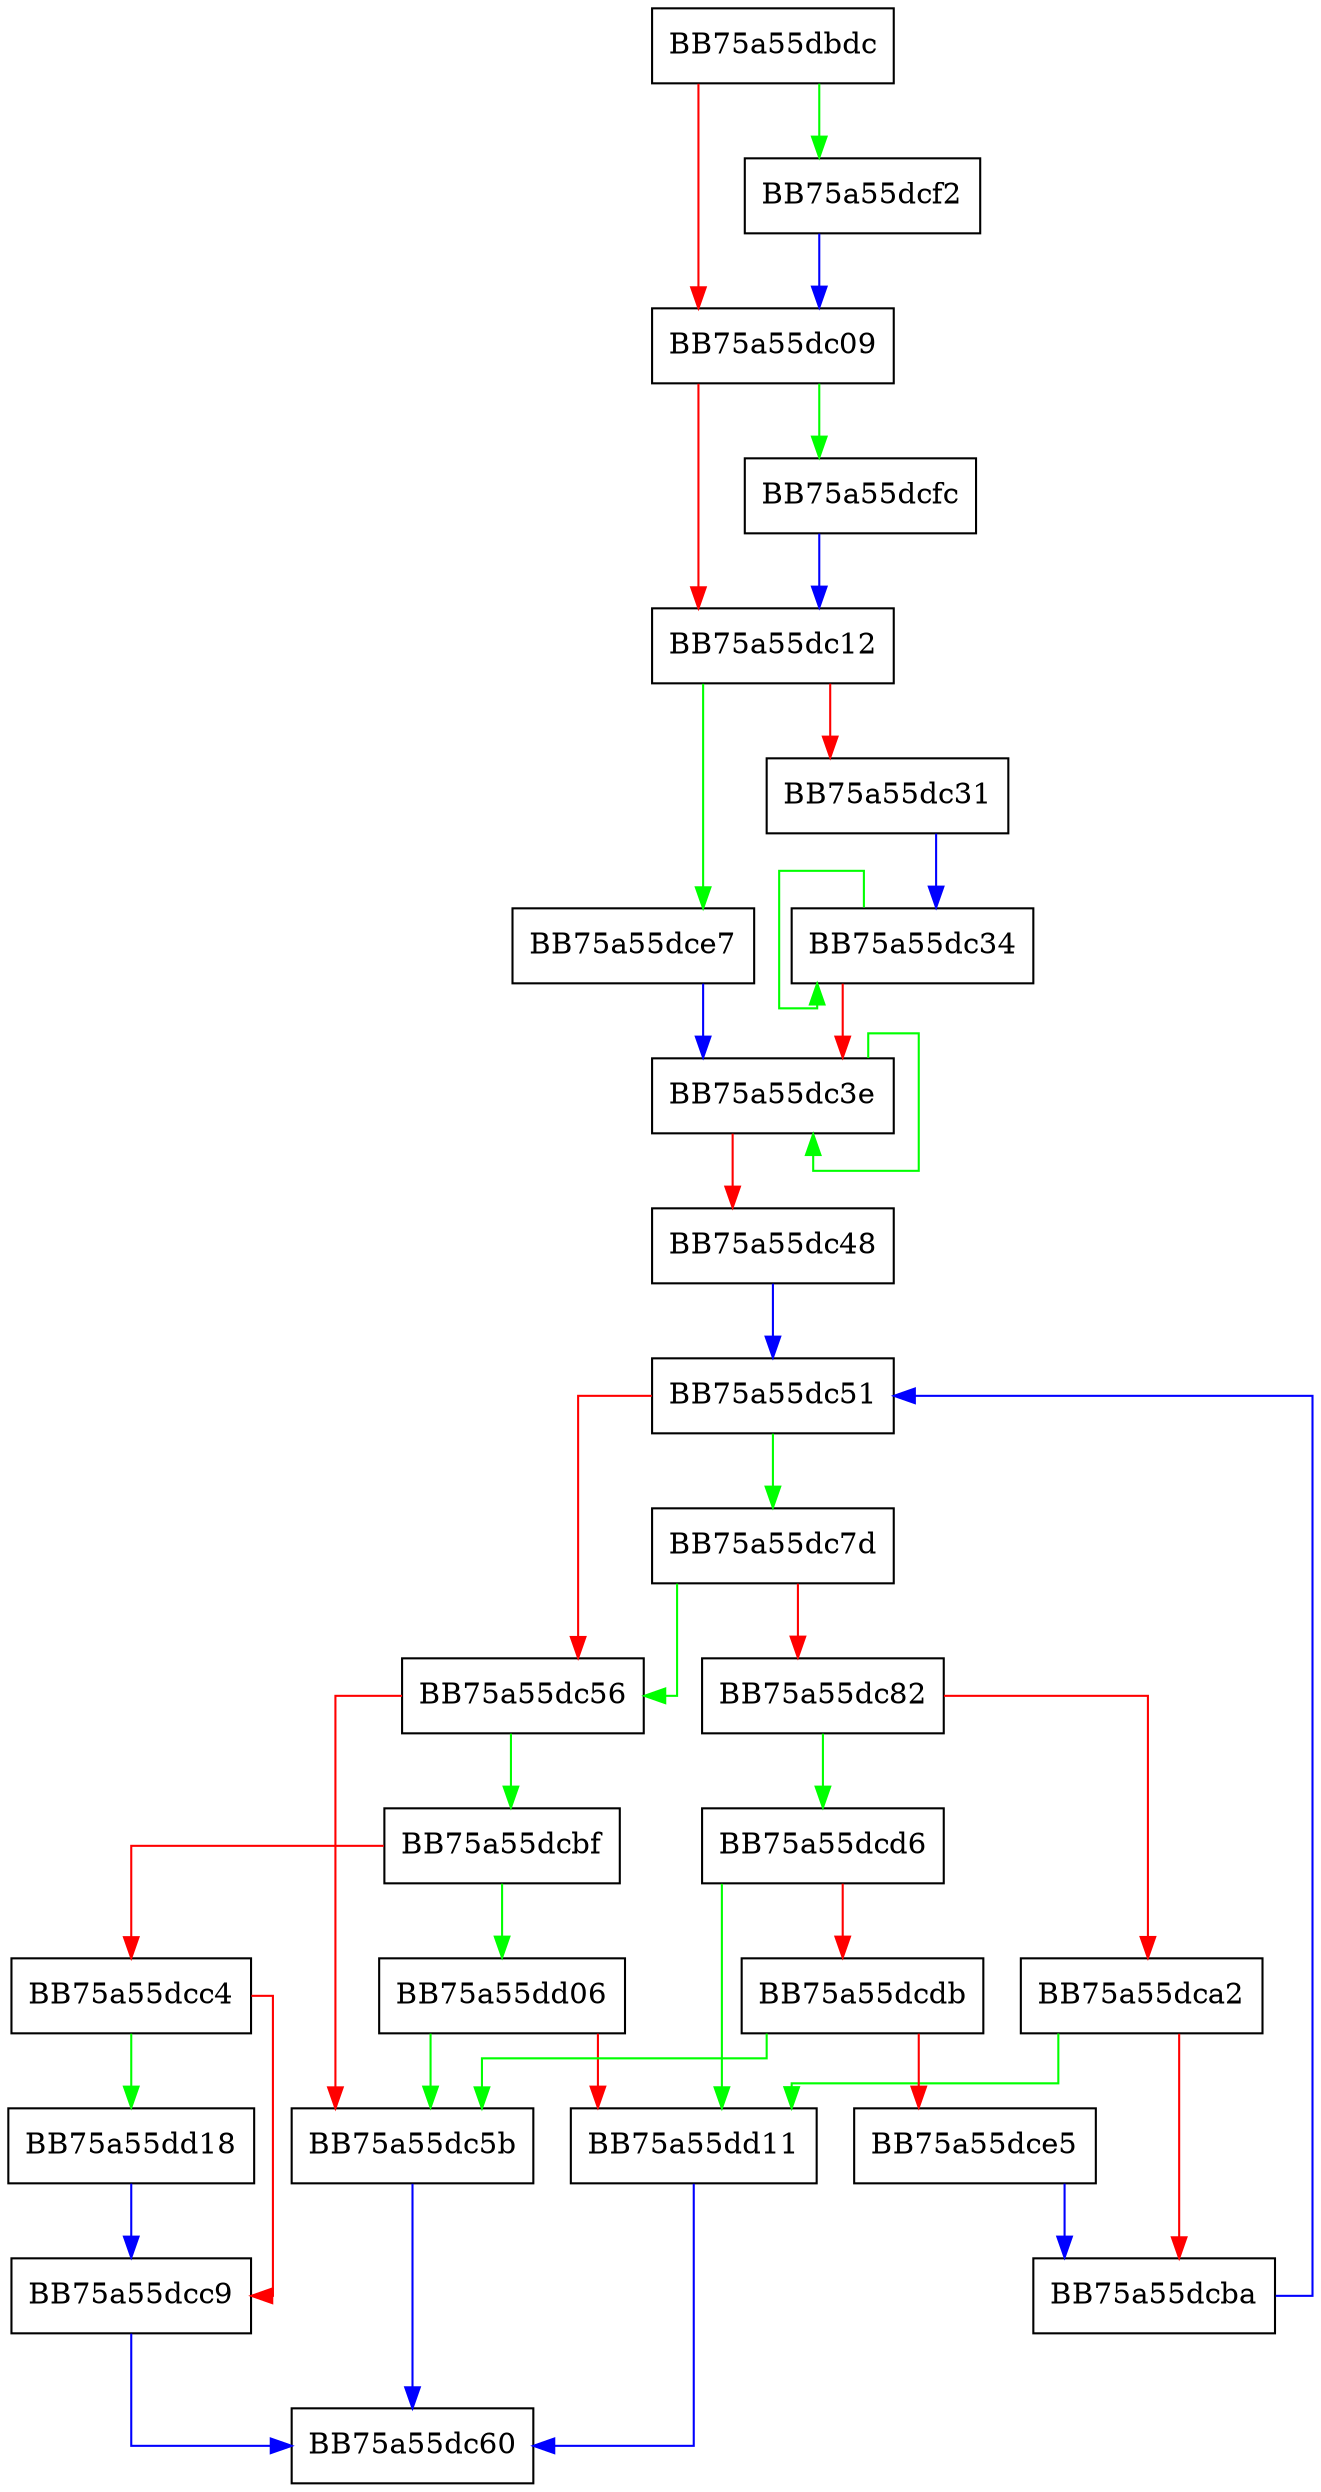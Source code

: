 digraph IsSameFilePath {
  node [shape="box"];
  graph [splines=ortho];
  BB75a55dbdc -> BB75a55dcf2 [color="green"];
  BB75a55dbdc -> BB75a55dc09 [color="red"];
  BB75a55dc09 -> BB75a55dcfc [color="green"];
  BB75a55dc09 -> BB75a55dc12 [color="red"];
  BB75a55dc12 -> BB75a55dce7 [color="green"];
  BB75a55dc12 -> BB75a55dc31 [color="red"];
  BB75a55dc31 -> BB75a55dc34 [color="blue"];
  BB75a55dc34 -> BB75a55dc34 [color="green"];
  BB75a55dc34 -> BB75a55dc3e [color="red"];
  BB75a55dc3e -> BB75a55dc3e [color="green"];
  BB75a55dc3e -> BB75a55dc48 [color="red"];
  BB75a55dc48 -> BB75a55dc51 [color="blue"];
  BB75a55dc51 -> BB75a55dc7d [color="green"];
  BB75a55dc51 -> BB75a55dc56 [color="red"];
  BB75a55dc56 -> BB75a55dcbf [color="green"];
  BB75a55dc56 -> BB75a55dc5b [color="red"];
  BB75a55dc5b -> BB75a55dc60 [color="blue"];
  BB75a55dc7d -> BB75a55dc56 [color="green"];
  BB75a55dc7d -> BB75a55dc82 [color="red"];
  BB75a55dc82 -> BB75a55dcd6 [color="green"];
  BB75a55dc82 -> BB75a55dca2 [color="red"];
  BB75a55dca2 -> BB75a55dd11 [color="green"];
  BB75a55dca2 -> BB75a55dcba [color="red"];
  BB75a55dcba -> BB75a55dc51 [color="blue"];
  BB75a55dcbf -> BB75a55dd06 [color="green"];
  BB75a55dcbf -> BB75a55dcc4 [color="red"];
  BB75a55dcc4 -> BB75a55dd18 [color="green"];
  BB75a55dcc4 -> BB75a55dcc9 [color="red"];
  BB75a55dcc9 -> BB75a55dc60 [color="blue"];
  BB75a55dcd6 -> BB75a55dd11 [color="green"];
  BB75a55dcd6 -> BB75a55dcdb [color="red"];
  BB75a55dcdb -> BB75a55dc5b [color="green"];
  BB75a55dcdb -> BB75a55dce5 [color="red"];
  BB75a55dce5 -> BB75a55dcba [color="blue"];
  BB75a55dce7 -> BB75a55dc3e [color="blue"];
  BB75a55dcf2 -> BB75a55dc09 [color="blue"];
  BB75a55dcfc -> BB75a55dc12 [color="blue"];
  BB75a55dd06 -> BB75a55dc5b [color="green"];
  BB75a55dd06 -> BB75a55dd11 [color="red"];
  BB75a55dd11 -> BB75a55dc60 [color="blue"];
  BB75a55dd18 -> BB75a55dcc9 [color="blue"];
}